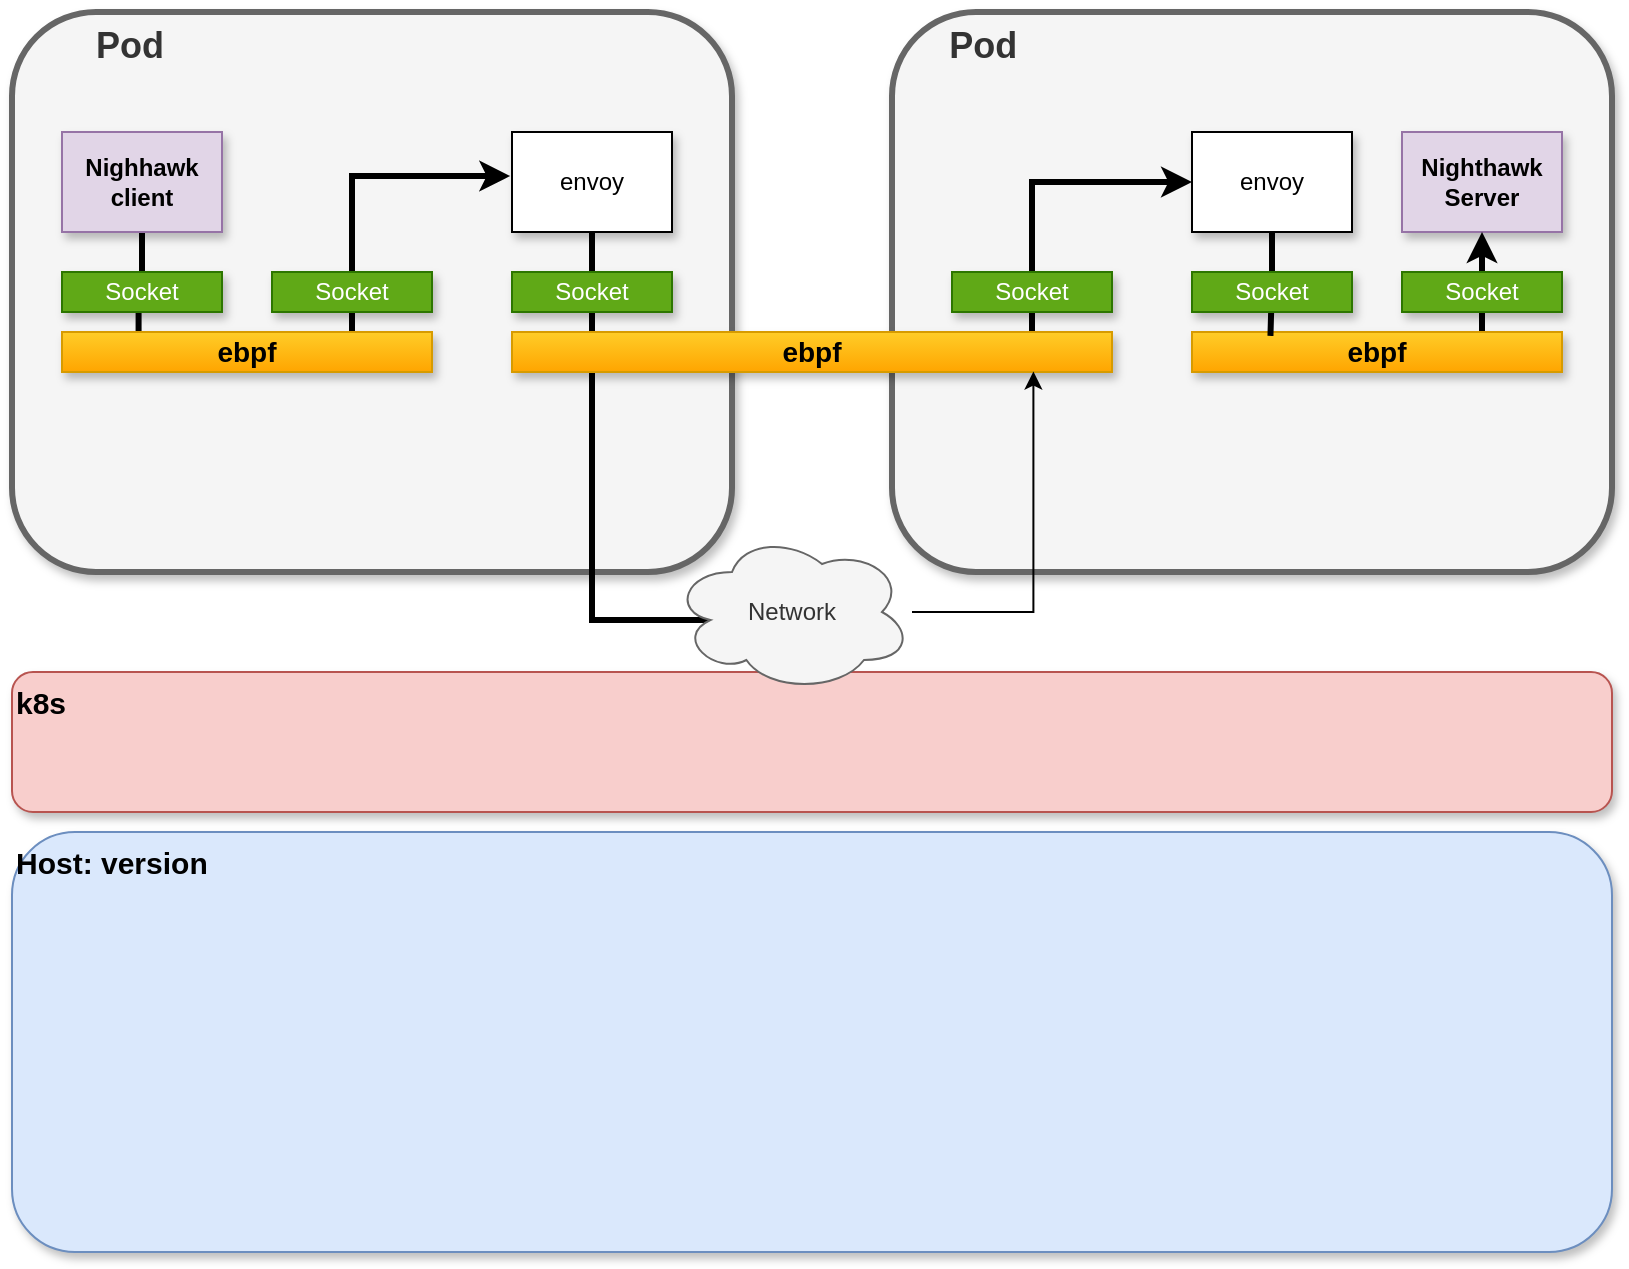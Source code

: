 <mxfile version="14.6.13" type="github">
  <diagram id="EunHHvDyKu9KEBRCu0cb" name="Page-1">
    <mxGraphModel dx="922" dy="561" grid="1" gridSize="10" guides="1" tooltips="1" connect="1" arrows="1" fold="1" page="1" pageScale="1" pageWidth="850" pageHeight="1100" math="0" shadow="0">
      <root>
        <mxCell id="0" />
        <mxCell id="1" parent="0" />
        <mxCell id="VP1_t2__LC_QrhO8QvFU-1" value="&lt;span style=&quot;font-size: 15px&quot;&gt;&lt;b&gt;k8s&lt;/b&gt;&lt;/span&gt;" style="rounded=1;whiteSpace=wrap;html=1;shadow=1;align=left;fillColor=#f8cecc;strokeColor=#b85450;verticalAlign=top;" vertex="1" parent="1">
          <mxGeometry x="150" y="390" width="800" height="70" as="geometry" />
        </mxCell>
        <mxCell id="VP1_t2__LC_QrhO8QvFU-2" value="&lt;font style=&quot;font-size: 18px&quot;&gt;&lt;b&gt;&amp;nbsp; &amp;nbsp; &amp;nbsp; &amp;nbsp; &lt;font style=&quot;font-size: 18px&quot;&gt;Pod&lt;/font&gt;&lt;/b&gt;&lt;/font&gt;" style="rounded=1;whiteSpace=wrap;html=1;align=left;verticalAlign=top;fontSize=13;strokeWidth=3;shadow=1;fillColor=#f5f5f5;strokeColor=#666666;fontColor=#333333;" vertex="1" parent="1">
          <mxGeometry x="150" y="60" width="360" height="280" as="geometry" />
        </mxCell>
        <mxCell id="VP1_t2__LC_QrhO8QvFU-3" value="" style="edgeStyle=orthogonalEdgeStyle;rounded=0;orthogonalLoop=1;jettySize=auto;html=1;entryX=0.207;entryY=0.118;entryDx=0;entryDy=0;entryPerimeter=0;strokeWidth=3;endArrow=none;endFill=0;" edge="1" parent="1" source="VP1_t2__LC_QrhO8QvFU-4" target="VP1_t2__LC_QrhO8QvFU-7">
          <mxGeometry relative="1" as="geometry" />
        </mxCell>
        <mxCell id="VP1_t2__LC_QrhO8QvFU-4" value="&lt;b&gt;Nighhawk&lt;br&gt;client&lt;/b&gt;" style="rounded=0;whiteSpace=wrap;html=1;fillColor=#e1d5e7;strokeColor=#9673a6;shadow=1;" vertex="1" parent="1">
          <mxGeometry x="175" y="120" width="80" height="50" as="geometry" />
        </mxCell>
        <mxCell id="VP1_t2__LC_QrhO8QvFU-5" value="Socket" style="rounded=0;whiteSpace=wrap;html=1;fillColor=#60a917;strokeColor=#2D7600;fontColor=#ffffff;shadow=1;" vertex="1" parent="1">
          <mxGeometry x="175" y="190" width="80" height="20" as="geometry" />
        </mxCell>
        <mxCell id="VP1_t2__LC_QrhO8QvFU-6" style="edgeStyle=orthogonalEdgeStyle;rounded=0;orthogonalLoop=1;jettySize=auto;html=1;strokeColor=#000000;entryX=-0.011;entryY=0.44;entryDx=0;entryDy=0;entryPerimeter=0;strokeWidth=3;" edge="1" parent="1" source="VP1_t2__LC_QrhO8QvFU-7" target="VP1_t2__LC_QrhO8QvFU-10">
          <mxGeometry relative="1" as="geometry">
            <Array as="points">
              <mxPoint x="320" y="142" />
            </Array>
          </mxGeometry>
        </mxCell>
        <mxCell id="VP1_t2__LC_QrhO8QvFU-7" value="&lt;font style=&quot;font-size: 14px&quot;&gt;&lt;b&gt;ebpf&lt;/b&gt;&lt;/font&gt;" style="rounded=0;whiteSpace=wrap;html=1;fillColor=#ffcd28;strokeColor=#d79b00;gradientColor=#ffa500;shadow=1;" vertex="1" parent="1">
          <mxGeometry x="175" y="220" width="185" height="20" as="geometry" />
        </mxCell>
        <mxCell id="VP1_t2__LC_QrhO8QvFU-8" value="Socket" style="rounded=0;whiteSpace=wrap;html=1;fillColor=#60a917;strokeColor=#2D7600;fontColor=#ffffff;shadow=1;" vertex="1" parent="1">
          <mxGeometry x="280" y="190" width="80" height="20" as="geometry" />
        </mxCell>
        <mxCell id="VP1_t2__LC_QrhO8QvFU-9" style="edgeStyle=orthogonalEdgeStyle;rounded=0;orthogonalLoop=1;jettySize=auto;html=1;entryX=0.16;entryY=0.55;entryDx=0;entryDy=0;entryPerimeter=0;strokeWidth=3;endArrow=none;endFill=0;" edge="1" parent="1" source="VP1_t2__LC_QrhO8QvFU-10" target="VP1_t2__LC_QrhO8QvFU-25">
          <mxGeometry relative="1" as="geometry">
            <Array as="points">
              <mxPoint x="440" y="364" />
            </Array>
          </mxGeometry>
        </mxCell>
        <mxCell id="VP1_t2__LC_QrhO8QvFU-10" value="envoy" style="rounded=0;whiteSpace=wrap;html=1;shadow=1;" vertex="1" parent="1">
          <mxGeometry x="400" y="120" width="80" height="50" as="geometry" />
        </mxCell>
        <mxCell id="VP1_t2__LC_QrhO8QvFU-11" value="Socket" style="rounded=0;whiteSpace=wrap;html=1;fillColor=#60a917;strokeColor=#2D7600;fontColor=#ffffff;shadow=1;" vertex="1" parent="1">
          <mxGeometry x="400" y="190" width="80" height="20" as="geometry" />
        </mxCell>
        <mxCell id="VP1_t2__LC_QrhO8QvFU-12" value="&lt;span&gt;&amp;nbsp; &amp;nbsp; &amp;nbsp; &amp;nbsp;&amp;nbsp;&lt;/span&gt;&lt;b&gt;&lt;font style=&quot;font-size: 18px&quot;&gt;Pod&lt;/font&gt;&lt;/b&gt;" style="rounded=1;whiteSpace=wrap;html=1;align=left;verticalAlign=top;strokeWidth=3;shadow=1;fillColor=#f5f5f5;strokeColor=#666666;fontColor=#333333;" vertex="1" parent="1">
          <mxGeometry x="590" y="60" width="360" height="280" as="geometry" />
        </mxCell>
        <mxCell id="VP1_t2__LC_QrhO8QvFU-13" value="&lt;b&gt;Nighthawk&lt;br&gt;Server&lt;/b&gt;" style="rounded=0;whiteSpace=wrap;html=1;fillColor=#e1d5e7;strokeColor=#9673a6;shadow=1;" vertex="1" parent="1">
          <mxGeometry x="845" y="120" width="80" height="50" as="geometry" />
        </mxCell>
        <mxCell id="VP1_t2__LC_QrhO8QvFU-14" style="edgeStyle=orthogonalEdgeStyle;rounded=0;orthogonalLoop=1;jettySize=auto;html=1;entryX=0.5;entryY=1;entryDx=0;entryDy=0;strokeWidth=3;" edge="1" parent="1" source="VP1_t2__LC_QrhO8QvFU-15" target="VP1_t2__LC_QrhO8QvFU-13">
          <mxGeometry relative="1" as="geometry">
            <Array as="points">
              <mxPoint x="885" y="210" />
              <mxPoint x="885" y="210" />
            </Array>
          </mxGeometry>
        </mxCell>
        <mxCell id="VP1_t2__LC_QrhO8QvFU-15" value="&lt;font style=&quot;font-size: 14px&quot;&gt;&lt;b&gt;ebpf&lt;/b&gt;&lt;/font&gt;" style="rounded=0;whiteSpace=wrap;html=1;fillColor=#ffcd28;strokeColor=#d79b00;gradientColor=#ffa500;shadow=1;" vertex="1" parent="1">
          <mxGeometry x="740" y="220" width="185" height="20" as="geometry" />
        </mxCell>
        <mxCell id="VP1_t2__LC_QrhO8QvFU-16" value="Socket" style="rounded=0;whiteSpace=wrap;html=1;fillColor=#60a917;strokeColor=#2D7600;fontColor=#ffffff;shadow=1;" vertex="1" parent="1">
          <mxGeometry x="845" y="190" width="80" height="20" as="geometry" />
        </mxCell>
        <mxCell id="VP1_t2__LC_QrhO8QvFU-17" style="edgeStyle=orthogonalEdgeStyle;rounded=0;orthogonalLoop=1;jettySize=auto;html=1;entryX=0.212;entryY=0.099;entryDx=0;entryDy=0;entryPerimeter=0;strokeColor=#000000;strokeWidth=3;endArrow=none;endFill=0;" edge="1" parent="1" source="VP1_t2__LC_QrhO8QvFU-18" target="VP1_t2__LC_QrhO8QvFU-15">
          <mxGeometry relative="1" as="geometry" />
        </mxCell>
        <mxCell id="VP1_t2__LC_QrhO8QvFU-18" value="envoy" style="rounded=0;whiteSpace=wrap;html=1;shadow=1;" vertex="1" parent="1">
          <mxGeometry x="740" y="120" width="80" height="50" as="geometry" />
        </mxCell>
        <mxCell id="VP1_t2__LC_QrhO8QvFU-19" value="Socket" style="rounded=0;whiteSpace=wrap;html=1;fillColor=#60a917;strokeColor=#2D7600;fontColor=#ffffff;shadow=1;" vertex="1" parent="1">
          <mxGeometry x="740" y="190" width="80" height="20" as="geometry" />
        </mxCell>
        <mxCell id="VP1_t2__LC_QrhO8QvFU-20" style="edgeStyle=orthogonalEdgeStyle;rounded=0;orthogonalLoop=1;jettySize=auto;html=1;entryX=0;entryY=0.5;entryDx=0;entryDy=0;endArrow=classic;endFill=1;strokeWidth=3;" edge="1" parent="1" source="VP1_t2__LC_QrhO8QvFU-21" target="VP1_t2__LC_QrhO8QvFU-18">
          <mxGeometry relative="1" as="geometry">
            <Array as="points">
              <mxPoint x="660" y="145" />
            </Array>
          </mxGeometry>
        </mxCell>
        <mxCell id="VP1_t2__LC_QrhO8QvFU-21" value="&lt;font style=&quot;font-size: 14px&quot;&gt;&lt;b&gt;ebpf&lt;/b&gt;&lt;/font&gt;" style="rounded=0;whiteSpace=wrap;html=1;fillColor=#ffcd28;strokeColor=#d79b00;gradientColor=#ffa500;shadow=1;" vertex="1" parent="1">
          <mxGeometry x="400" y="220" width="300" height="20" as="geometry" />
        </mxCell>
        <mxCell id="VP1_t2__LC_QrhO8QvFU-22" value="Socket" style="rounded=0;whiteSpace=wrap;html=1;fillColor=#60a917;strokeColor=#2D7600;fontColor=#ffffff;shadow=1;" vertex="1" parent="1">
          <mxGeometry x="620" y="190" width="80" height="20" as="geometry" />
        </mxCell>
        <mxCell id="VP1_t2__LC_QrhO8QvFU-23" value="&lt;span style=&quot;font-size: 15px&quot;&gt;&lt;b&gt;Host: version&lt;/b&gt;&lt;/span&gt;" style="rounded=1;whiteSpace=wrap;html=1;shadow=1;align=left;fillColor=#dae8fc;strokeColor=#6c8ebf;verticalAlign=top;sketch=0;glass=0;" vertex="1" parent="1">
          <mxGeometry x="150" y="470" width="800" height="210" as="geometry" />
        </mxCell>
        <mxCell id="VP1_t2__LC_QrhO8QvFU-31" style="edgeStyle=orthogonalEdgeStyle;rounded=0;orthogonalLoop=1;jettySize=auto;html=1;entryX=0.869;entryY=0.989;entryDx=0;entryDy=0;entryPerimeter=0;" edge="1" parent="1" source="VP1_t2__LC_QrhO8QvFU-25" target="VP1_t2__LC_QrhO8QvFU-21">
          <mxGeometry relative="1" as="geometry">
            <Array as="points">
              <mxPoint x="661" y="360" />
            </Array>
          </mxGeometry>
        </mxCell>
        <mxCell id="VP1_t2__LC_QrhO8QvFU-25" value="Network" style="ellipse;shape=cloud;whiteSpace=wrap;html=1;fillColor=#f5f5f5;strokeColor=#666666;fontColor=#333333;" vertex="1" parent="1">
          <mxGeometry x="480" y="320" width="120" height="80" as="geometry" />
        </mxCell>
        <mxCell id="VP1_t2__LC_QrhO8QvFU-30" value="" style="shape=image;imageAspect=0;aspect=fixed;verticalLabelPosition=bottom;verticalAlign=top;glass=0;sketch=0;gradientColor=none;image=https://avatars.githubusercontent.com/u/12304728?s=200&amp;v=4;" vertex="1" parent="1">
          <mxGeometry x="515" y="340" width="50" height="50" as="geometry" />
        </mxCell>
      </root>
    </mxGraphModel>
  </diagram>
</mxfile>

